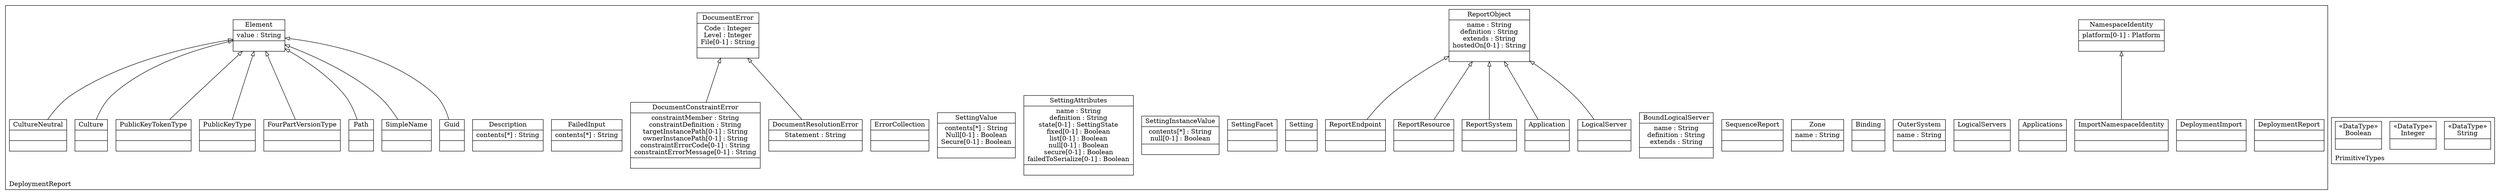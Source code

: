 digraph "KM3 Model in DOT" {
graph[rankdir=BT,labeljust=l,labelloc=t,nodeSep=0.75,compound=true];
 subgraph "cluster_DeploymentReport"{
labelloc=t
color=black
label=DeploymentReport
 node[shape=record];
DeploymentReport[label="{DeploymentReport| | }"]
;
 node[shape=record];
DeploymentImport[label="{DeploymentImport| | }"]
;
 node[shape=record];
ImportNamespaceIdentity[label="{ImportNamespaceIdentity| | }"]
 ImportNamespaceIdentity->NamespaceIdentity[arrowhead=onormal,group=NamespaceIdentity,minlen=2,constraint=true,]
;
 node[shape=record];
NamespaceIdentity[label="{NamespaceIdentity|platform[0-1] : Platform| }"]
;
 node[shape=record];
Applications[label="{Applications| | }"]
;
 node[shape=record];
LogicalServers[label="{LogicalServers| | }"]
;
 node[shape=record];
OuterSystem[label="{OuterSystem|name : String| }"]
;
 node[shape=record];
Binding[label="{Binding| | }"]
;
 node[shape=record];
Zone[label="{Zone|name : String| }"]
;
 node[shape=record];
ReportObject[label="{ReportObject|name : String\ndefinition : String\nextends : String\nhostedOn[0-1] : String| }"]
;
 node[shape=record];
SequenceReport[label="{SequenceReport| | }"]
;
 node[shape=record];
BoundLogicalServer[label="{BoundLogicalServer|name : String\ndefinition : String\nextends : String| }"]
;
 node[shape=record];
LogicalServer[label="{LogicalServer| | }"]
 LogicalServer->ReportObject[arrowhead=onormal,group=ReportObject,minlen=2,constraint=true,]
;
 node[shape=record];
Application[label="{Application| | }"]
 Application->ReportObject[arrowhead=onormal,group=ReportObject,minlen=2,constraint=true,]
;
 node[shape=record];
ReportSystem[label="{ReportSystem| | }"]
 ReportSystem->ReportObject[arrowhead=onormal,group=ReportObject,minlen=2,constraint=true,]
;
 node[shape=record];
ReportResource[label="{ReportResource| | }"]
 ReportResource->ReportObject[arrowhead=onormal,group=ReportObject,minlen=2,constraint=true,]
;
 node[shape=record];
ReportEndpoint[label="{ReportEndpoint| | }"]
 ReportEndpoint->ReportObject[arrowhead=onormal,group=ReportObject,minlen=2,constraint=true,]
;
 node[shape=record];
Setting[label="{Setting| | }"]
;
 node[shape=record];
SettingFacet[label="{SettingFacet| | }"]
;
 node[shape=record];
SettingInstanceValue[label="{SettingInstanceValue|contents[*] : String\nnull[0-1] : Boolean| }"]
;
 node[shape=record];
SettingAttributes[label="{SettingAttributes|name : String\ndefinition : String\nstate[0-1] : SettingState\nfixed[0-1] : Boolean\nlist[0-1] : Boolean\nnull[0-1] : Boolean\nsecure[0-1] : Boolean\nfailedToSerialize[0-1] : Boolean| }"]
;
 node[shape=record];
SettingValue[label="{SettingValue|contents[*] : String\nNull[0-1] : Boolean\nSecure[0-1] : Boolean| }"]
;
 node[shape=record];
ErrorCollection[label="{ErrorCollection| | }"]
;
 node[shape=record];
DocumentError[label="{DocumentError|Code : Integer\nLevel : Integer\nFile[0-1] : String| }"]
;
 node[shape=record];
DocumentResolutionError[label="{DocumentResolutionError|Statement : String| }"]
 DocumentResolutionError->DocumentError[arrowhead=onormal,group=DocumentError,minlen=2,constraint=true,]
;
 node[shape=record];
DocumentConstraintError[label="{DocumentConstraintError|constraintMember : String\nconstraintDefinition : String\ntargetInstancePath[0-1] : String\nownerInstancePath[0-1] : String\nconstraintErrorCode[0-1] : String\nconstraintErrorMessage[0-1] : String| }"]
 DocumentConstraintError->DocumentError[arrowhead=onormal,group=DocumentError,minlen=2,constraint=true,]
;
 node[shape=record];
FailedInput[label="{FailedInput|contents[*] : String| }"]
;
 node[shape=record];
Description[label="{Description|contents[*] : String| }"]
;
 node[shape=record];
Guid[label="{Guid| | }"]
 Guid->Element[arrowhead=onormal,group=Element,minlen=2,constraint=true,]
;
 node[shape=record];
SimpleName[label="{SimpleName| | }"]
 SimpleName->Element[arrowhead=onormal,group=Element,minlen=2,constraint=true,]
;
 node[shape=record];
Path[label="{Path| | }"]
 Path->Element[arrowhead=onormal,group=Element,minlen=2,constraint=true,]
;
 node[shape=record];
FourPartVersionType[label="{FourPartVersionType| | }"]
 FourPartVersionType->Element[arrowhead=onormal,group=Element,minlen=2,constraint=true,]
;
 node[shape=record];
PublicKeyType[label="{PublicKeyType| | }"]
 PublicKeyType->Element[arrowhead=onormal,group=Element,minlen=2,constraint=true,]
;
 node[shape=record];
PublicKeyTokenType[label="{PublicKeyTokenType| | }"]
 PublicKeyTokenType->Element[arrowhead=onormal,group=Element,minlen=2,constraint=true,]
;
 node[shape=record];
Culture[label="{Culture| | }"]
 Culture->Element[arrowhead=onormal,group=Element,minlen=2,constraint=true,]
;
 node[shape=record];
CultureNeutral[label="{CultureNeutral| | }"]
 CultureNeutral->Element[arrowhead=onormal,group=Element,minlen=2,constraint=true,]
;
 node[shape=record];
Element[label="{Element|value : String| }"]
;

} subgraph "cluster_PrimitiveTypes"{
labelloc=t
color=black
label=PrimitiveTypes
 node[shape=record];
String[label="{&#171;DataType&#187;\nString|}"]
;
 node[shape=record];
Integer[label="{&#171;DataType&#187;\nInteger|}"]
;
 node[shape=record];
Boolean[label="{&#171;DataType&#187;\nBoolean|}"]
;

}
}